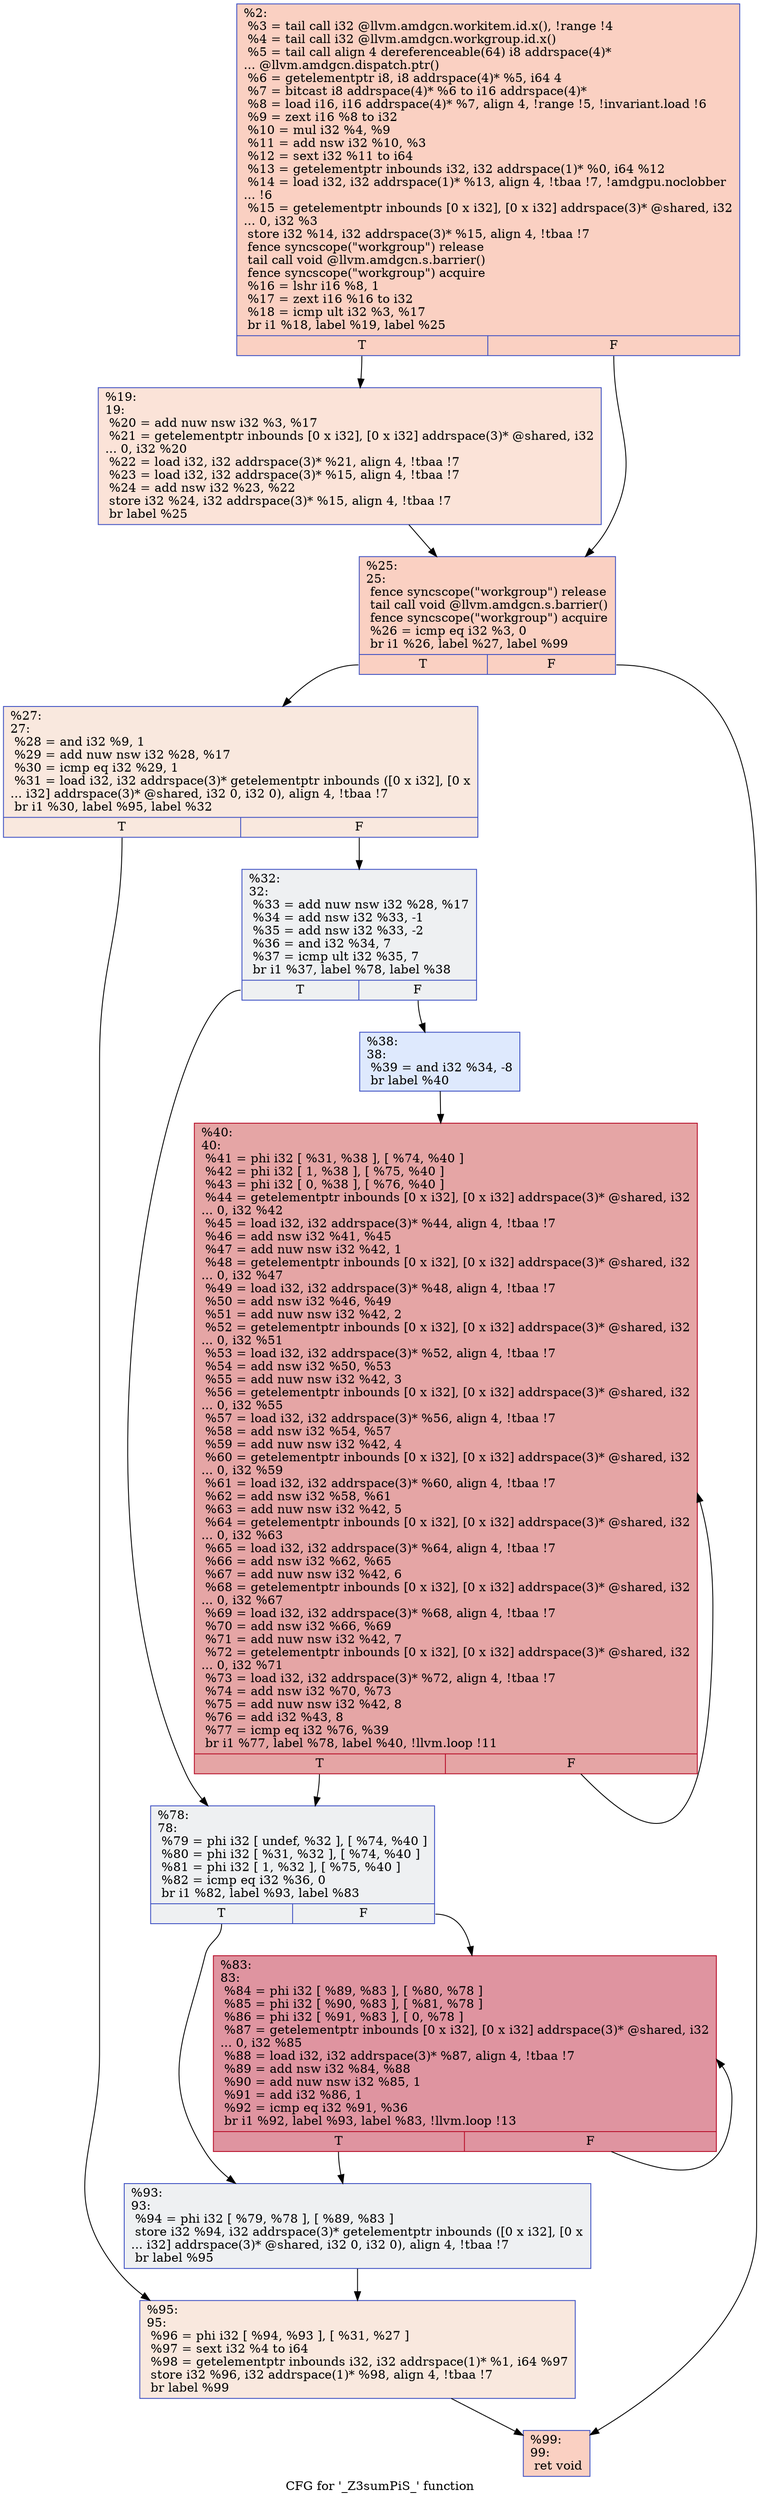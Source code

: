 digraph "CFG for '_Z3sumPiS_' function" {
	label="CFG for '_Z3sumPiS_' function";

	Node0x4c5a980 [shape=record,color="#3d50c3ff", style=filled, fillcolor="#f3947570",label="{%2:\l  %3 = tail call i32 @llvm.amdgcn.workitem.id.x(), !range !4\l  %4 = tail call i32 @llvm.amdgcn.workgroup.id.x()\l  %5 = tail call align 4 dereferenceable(64) i8 addrspace(4)*\l... @llvm.amdgcn.dispatch.ptr()\l  %6 = getelementptr i8, i8 addrspace(4)* %5, i64 4\l  %7 = bitcast i8 addrspace(4)* %6 to i16 addrspace(4)*\l  %8 = load i16, i16 addrspace(4)* %7, align 4, !range !5, !invariant.load !6\l  %9 = zext i16 %8 to i32\l  %10 = mul i32 %4, %9\l  %11 = add nsw i32 %10, %3\l  %12 = sext i32 %11 to i64\l  %13 = getelementptr inbounds i32, i32 addrspace(1)* %0, i64 %12\l  %14 = load i32, i32 addrspace(1)* %13, align 4, !tbaa !7, !amdgpu.noclobber\l... !6\l  %15 = getelementptr inbounds [0 x i32], [0 x i32] addrspace(3)* @shared, i32\l... 0, i32 %3\l  store i32 %14, i32 addrspace(3)* %15, align 4, !tbaa !7\l  fence syncscope(\"workgroup\") release\l  tail call void @llvm.amdgcn.s.barrier()\l  fence syncscope(\"workgroup\") acquire\l  %16 = lshr i16 %8, 1\l  %17 = zext i16 %16 to i32\l  %18 = icmp ult i32 %3, %17\l  br i1 %18, label %19, label %25\l|{<s0>T|<s1>F}}"];
	Node0x4c5a980:s0 -> Node0x4c5de20;
	Node0x4c5a980:s1 -> Node0x4c5deb0;
	Node0x4c5de20 [shape=record,color="#3d50c3ff", style=filled, fillcolor="#f6bfa670",label="{%19:\l19:                                               \l  %20 = add nuw nsw i32 %3, %17\l  %21 = getelementptr inbounds [0 x i32], [0 x i32] addrspace(3)* @shared, i32\l... 0, i32 %20\l  %22 = load i32, i32 addrspace(3)* %21, align 4, !tbaa !7\l  %23 = load i32, i32 addrspace(3)* %15, align 4, !tbaa !7\l  %24 = add nsw i32 %23, %22\l  store i32 %24, i32 addrspace(3)* %15, align 4, !tbaa !7\l  br label %25\l}"];
	Node0x4c5de20 -> Node0x4c5deb0;
	Node0x4c5deb0 [shape=record,color="#3d50c3ff", style=filled, fillcolor="#f3947570",label="{%25:\l25:                                               \l  fence syncscope(\"workgroup\") release\l  tail call void @llvm.amdgcn.s.barrier()\l  fence syncscope(\"workgroup\") acquire\l  %26 = icmp eq i32 %3, 0\l  br i1 %26, label %27, label %99\l|{<s0>T|<s1>F}}"];
	Node0x4c5deb0:s0 -> Node0x4c5e5e0;
	Node0x4c5deb0:s1 -> Node0x4c5e630;
	Node0x4c5e5e0 [shape=record,color="#3d50c3ff", style=filled, fillcolor="#f2cab570",label="{%27:\l27:                                               \l  %28 = and i32 %9, 1\l  %29 = add nuw nsw i32 %28, %17\l  %30 = icmp eq i32 %29, 1\l  %31 = load i32, i32 addrspace(3)* getelementptr inbounds ([0 x i32], [0 x\l... i32] addrspace(3)* @shared, i32 0, i32 0), align 4, !tbaa !7\l  br i1 %30, label %95, label %32\l|{<s0>T|<s1>F}}"];
	Node0x4c5e5e0:s0 -> Node0x4c5ec30;
	Node0x4c5e5e0:s1 -> Node0x4c5ec80;
	Node0x4c5ec80 [shape=record,color="#3d50c3ff", style=filled, fillcolor="#d9dce170",label="{%32:\l32:                                               \l  %33 = add nuw nsw i32 %28, %17\l  %34 = add nsw i32 %33, -1\l  %35 = add nsw i32 %33, -2\l  %36 = and i32 %34, 7\l  %37 = icmp ult i32 %35, 7\l  br i1 %37, label %78, label %38\l|{<s0>T|<s1>F}}"];
	Node0x4c5ec80:s0 -> Node0x4c5f210;
	Node0x4c5ec80:s1 -> Node0x4c5f260;
	Node0x4c5f260 [shape=record,color="#3d50c3ff", style=filled, fillcolor="#b5cdfa70",label="{%38:\l38:                                               \l  %39 = and i32 %34, -8\l  br label %40\l}"];
	Node0x4c5f260 -> Node0x4c5f460;
	Node0x4c5f460 [shape=record,color="#b70d28ff", style=filled, fillcolor="#c5333470",label="{%40:\l40:                                               \l  %41 = phi i32 [ %31, %38 ], [ %74, %40 ]\l  %42 = phi i32 [ 1, %38 ], [ %75, %40 ]\l  %43 = phi i32 [ 0, %38 ], [ %76, %40 ]\l  %44 = getelementptr inbounds [0 x i32], [0 x i32] addrspace(3)* @shared, i32\l... 0, i32 %42\l  %45 = load i32, i32 addrspace(3)* %44, align 4, !tbaa !7\l  %46 = add nsw i32 %41, %45\l  %47 = add nuw nsw i32 %42, 1\l  %48 = getelementptr inbounds [0 x i32], [0 x i32] addrspace(3)* @shared, i32\l... 0, i32 %47\l  %49 = load i32, i32 addrspace(3)* %48, align 4, !tbaa !7\l  %50 = add nsw i32 %46, %49\l  %51 = add nuw nsw i32 %42, 2\l  %52 = getelementptr inbounds [0 x i32], [0 x i32] addrspace(3)* @shared, i32\l... 0, i32 %51\l  %53 = load i32, i32 addrspace(3)* %52, align 4, !tbaa !7\l  %54 = add nsw i32 %50, %53\l  %55 = add nuw nsw i32 %42, 3\l  %56 = getelementptr inbounds [0 x i32], [0 x i32] addrspace(3)* @shared, i32\l... 0, i32 %55\l  %57 = load i32, i32 addrspace(3)* %56, align 4, !tbaa !7\l  %58 = add nsw i32 %54, %57\l  %59 = add nuw nsw i32 %42, 4\l  %60 = getelementptr inbounds [0 x i32], [0 x i32] addrspace(3)* @shared, i32\l... 0, i32 %59\l  %61 = load i32, i32 addrspace(3)* %60, align 4, !tbaa !7\l  %62 = add nsw i32 %58, %61\l  %63 = add nuw nsw i32 %42, 5\l  %64 = getelementptr inbounds [0 x i32], [0 x i32] addrspace(3)* @shared, i32\l... 0, i32 %63\l  %65 = load i32, i32 addrspace(3)* %64, align 4, !tbaa !7\l  %66 = add nsw i32 %62, %65\l  %67 = add nuw nsw i32 %42, 6\l  %68 = getelementptr inbounds [0 x i32], [0 x i32] addrspace(3)* @shared, i32\l... 0, i32 %67\l  %69 = load i32, i32 addrspace(3)* %68, align 4, !tbaa !7\l  %70 = add nsw i32 %66, %69\l  %71 = add nuw nsw i32 %42, 7\l  %72 = getelementptr inbounds [0 x i32], [0 x i32] addrspace(3)* @shared, i32\l... 0, i32 %71\l  %73 = load i32, i32 addrspace(3)* %72, align 4, !tbaa !7\l  %74 = add nsw i32 %70, %73\l  %75 = add nuw nsw i32 %42, 8\l  %76 = add i32 %43, 8\l  %77 = icmp eq i32 %76, %39\l  br i1 %77, label %78, label %40, !llvm.loop !11\l|{<s0>T|<s1>F}}"];
	Node0x4c5f460:s0 -> Node0x4c5f210;
	Node0x4c5f460:s1 -> Node0x4c5f460;
	Node0x4c5f210 [shape=record,color="#3d50c3ff", style=filled, fillcolor="#d9dce170",label="{%78:\l78:                                               \l  %79 = phi i32 [ undef, %32 ], [ %74, %40 ]\l  %80 = phi i32 [ %31, %32 ], [ %74, %40 ]\l  %81 = phi i32 [ 1, %32 ], [ %75, %40 ]\l  %82 = icmp eq i32 %36, 0\l  br i1 %82, label %93, label %83\l|{<s0>T|<s1>F}}"];
	Node0x4c5f210:s0 -> Node0x4c616e0;
	Node0x4c5f210:s1 -> Node0x4c61730;
	Node0x4c61730 [shape=record,color="#b70d28ff", style=filled, fillcolor="#b70d2870",label="{%83:\l83:                                               \l  %84 = phi i32 [ %89, %83 ], [ %80, %78 ]\l  %85 = phi i32 [ %90, %83 ], [ %81, %78 ]\l  %86 = phi i32 [ %91, %83 ], [ 0, %78 ]\l  %87 = getelementptr inbounds [0 x i32], [0 x i32] addrspace(3)* @shared, i32\l... 0, i32 %85\l  %88 = load i32, i32 addrspace(3)* %87, align 4, !tbaa !7\l  %89 = add nsw i32 %84, %88\l  %90 = add nuw nsw i32 %85, 1\l  %91 = add i32 %86, 1\l  %92 = icmp eq i32 %91, %36\l  br i1 %92, label %93, label %83, !llvm.loop !13\l|{<s0>T|<s1>F}}"];
	Node0x4c61730:s0 -> Node0x4c616e0;
	Node0x4c61730:s1 -> Node0x4c61730;
	Node0x4c616e0 [shape=record,color="#3d50c3ff", style=filled, fillcolor="#d9dce170",label="{%93:\l93:                                               \l  %94 = phi i32 [ %79, %78 ], [ %89, %83 ]\l  store i32 %94, i32 addrspace(3)* getelementptr inbounds ([0 x i32], [0 x\l... i32] addrspace(3)* @shared, i32 0, i32 0), align 4, !tbaa !7\l  br label %95\l}"];
	Node0x4c616e0 -> Node0x4c5ec30;
	Node0x4c5ec30 [shape=record,color="#3d50c3ff", style=filled, fillcolor="#f2cab570",label="{%95:\l95:                                               \l  %96 = phi i32 [ %94, %93 ], [ %31, %27 ]\l  %97 = sext i32 %4 to i64\l  %98 = getelementptr inbounds i32, i32 addrspace(1)* %1, i64 %97\l  store i32 %96, i32 addrspace(1)* %98, align 4, !tbaa !7\l  br label %99\l}"];
	Node0x4c5ec30 -> Node0x4c5e630;
	Node0x4c5e630 [shape=record,color="#3d50c3ff", style=filled, fillcolor="#f3947570",label="{%99:\l99:                                               \l  ret void\l}"];
}
